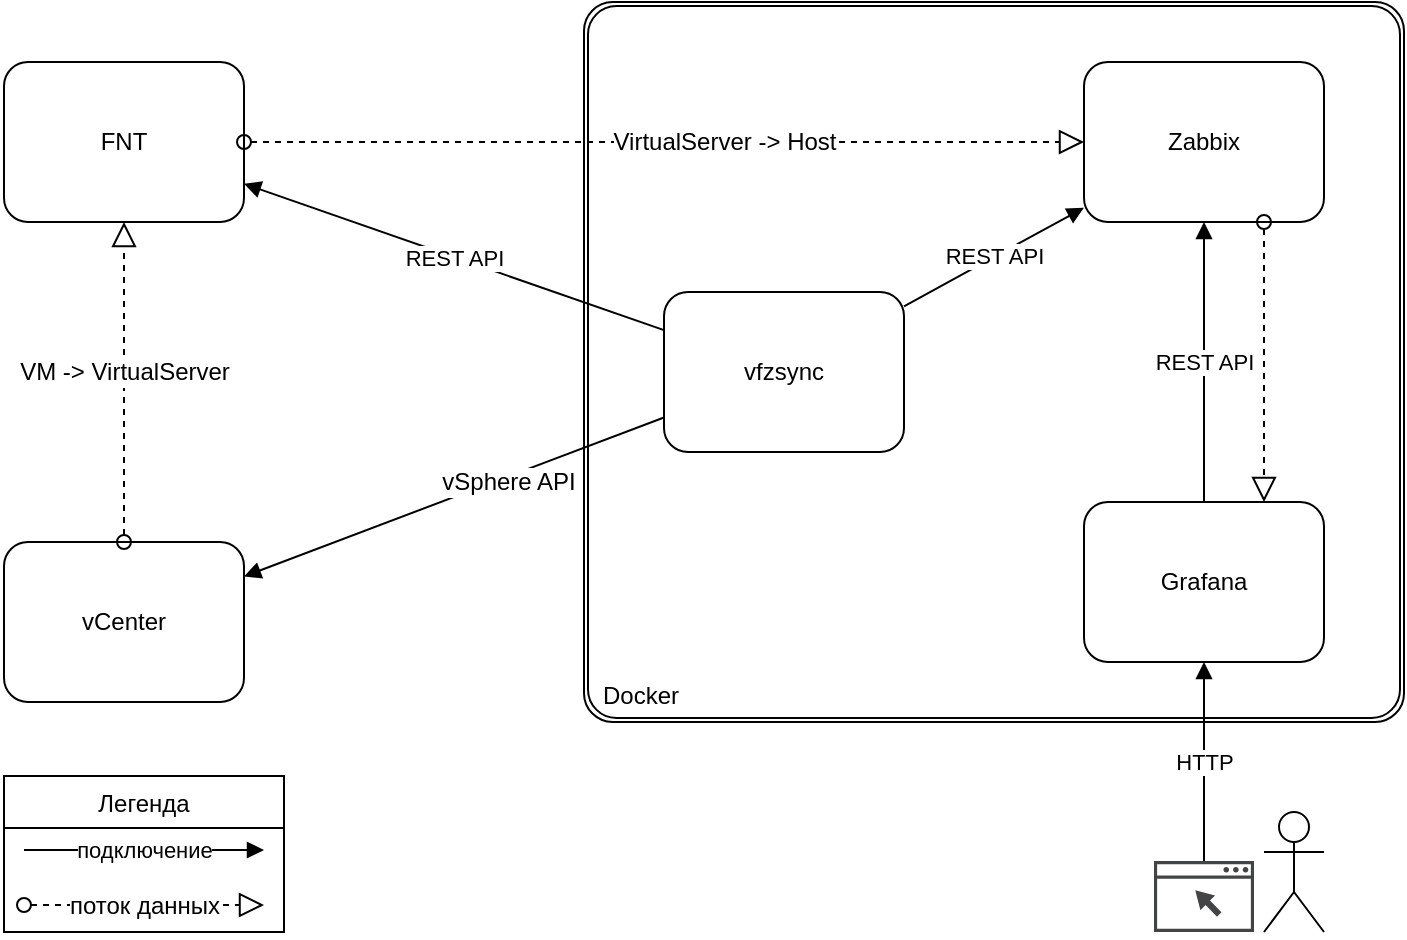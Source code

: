 <mxfile version="12.6.2" type="google" pages="2"><diagram id="kBMLnHoH0fGyqKPTrXCM" name="overview"><mxGraphModel dx="1210" dy="750" grid="1" gridSize="10" guides="1" tooltips="1" connect="1" arrows="1" fold="1" page="1" pageScale="1" pageWidth="827" pageHeight="1169" math="0" shadow="0"><root><mxCell id="0"/><mxCell id="1" parent="0"/><mxCell id="tCXjyRjsgaKL2szv6YyH-23" value="" style="shape=ext;rounded=1;html=1;whiteSpace=wrap;double=1;arcSize=4;" parent="1" vertex="1"><mxGeometry x="330" y="30" width="410" height="360" as="geometry"/></mxCell><mxCell id="tCXjyRjsgaKL2szv6YyH-24" value="Zabbix" style="shape=ext;rounded=1;html=1;whiteSpace=wrap;" parent="1" vertex="1"><mxGeometry x="580" y="60" width="120" height="80" as="geometry"/></mxCell><mxCell id="tCXjyRjsgaKL2szv6YyH-25" value="FNT" style="shape=ext;rounded=1;html=1;whiteSpace=wrap;" parent="1" vertex="1"><mxGeometry x="40" y="60" width="120" height="80" as="geometry"/></mxCell><mxCell id="tCXjyRjsgaKL2szv6YyH-26" value="&lt;div&gt;vCenter&lt;/div&gt;" style="shape=ext;rounded=1;html=1;whiteSpace=wrap;" parent="1" vertex="1"><mxGeometry x="40" y="300" width="120" height="80" as="geometry"/></mxCell><mxCell id="tCXjyRjsgaKL2szv6YyH-27" value="vfzsync" style="shape=ext;rounded=1;html=1;whiteSpace=wrap;" parent="1" vertex="1"><mxGeometry x="370" y="175" width="120" height="80" as="geometry"/></mxCell><mxCell id="tCXjyRjsgaKL2szv6YyH-28" value="" style="endArrow=block;endFill=1;endSize=6;html=1;" parent="1" source="tCXjyRjsgaKL2szv6YyH-27" target="tCXjyRjsgaKL2szv6YyH-26" edge="1"><mxGeometry width="100" relative="1" as="geometry"><mxPoint x="515" y="590" as="sourcePoint"/><mxPoint x="270" y="176.585" as="targetPoint"/></mxGeometry></mxCell><mxCell id="tCXjyRjsgaKL2szv6YyH-29" value="vSphere API" style="text;html=1;align=center;verticalAlign=middle;resizable=0;points=[];labelBackgroundColor=#ffffff;" parent="tCXjyRjsgaKL2szv6YyH-28" vertex="1" connectable="0"><mxGeometry x="-0.248" y="2" relative="1" as="geometry"><mxPoint as="offset"/></mxGeometry></mxCell><mxCell id="tCXjyRjsgaKL2szv6YyH-30" value="REST API" style="endArrow=block;endFill=1;endSize=6;html=1;" parent="1" source="tCXjyRjsgaKL2szv6YyH-27" target="tCXjyRjsgaKL2szv6YyH-25" edge="1"><mxGeometry width="100" relative="1" as="geometry"><mxPoint x="355" y="340" as="sourcePoint"/><mxPoint x="455" y="340" as="targetPoint"/></mxGeometry></mxCell><mxCell id="tCXjyRjsgaKL2szv6YyH-31" value="REST API" style="endArrow=block;endFill=1;endSize=6;html=1;" parent="1" source="tCXjyRjsgaKL2szv6YyH-27" target="tCXjyRjsgaKL2szv6YyH-24" edge="1"><mxGeometry width="100" relative="1" as="geometry"><mxPoint x="847.859" y="350" as="sourcePoint"/><mxPoint x="755.001" y="220" as="targetPoint"/></mxGeometry></mxCell><mxCell id="tCXjyRjsgaKL2szv6YyH-32" value="" style="startArrow=oval;startFill=0;startSize=7;endArrow=block;endFill=0;endSize=10;dashed=1;html=1;" parent="1" source="tCXjyRjsgaKL2szv6YyH-25" target="tCXjyRjsgaKL2szv6YyH-24" edge="1"><mxGeometry width="100" relative="1" as="geometry"><mxPoint x="425" y="259.5" as="sourcePoint"/><mxPoint x="525" y="259.5" as="targetPoint"/></mxGeometry></mxCell><mxCell id="tCXjyRjsgaKL2szv6YyH-33" value="&lt;div&gt;VirtualServer -&amp;gt; Host&lt;/div&gt;" style="text;html=1;align=center;verticalAlign=middle;resizable=0;points=[];labelBackgroundColor=#ffffff;" parent="tCXjyRjsgaKL2szv6YyH-32" vertex="1" connectable="0"><mxGeometry x="0.064" y="-4" relative="1" as="geometry"><mxPoint x="16" y="-4" as="offset"/></mxGeometry></mxCell><mxCell id="tCXjyRjsgaKL2szv6YyH-34" value="" style="startArrow=oval;startFill=0;startSize=7;endArrow=block;endFill=0;endSize=10;dashed=1;html=1;" parent="1" source="tCXjyRjsgaKL2szv6YyH-26" target="tCXjyRjsgaKL2szv6YyH-25" edge="1"><mxGeometry width="100" relative="1" as="geometry"><mxPoint x="235" y="770" as="sourcePoint"/><mxPoint x="335" y="770" as="targetPoint"/></mxGeometry></mxCell><mxCell id="tCXjyRjsgaKL2szv6YyH-35" value="VM -&amp;gt; VirtualServer" style="text;html=1;align=center;verticalAlign=middle;resizable=0;points=[];labelBackgroundColor=#ffffff;" parent="tCXjyRjsgaKL2szv6YyH-34" vertex="1" connectable="0"><mxGeometry x="-0.147" relative="1" as="geometry"><mxPoint y="-17" as="offset"/></mxGeometry></mxCell><mxCell id="tCXjyRjsgaKL2szv6YyH-36" value="Grafana" style="shape=ext;rounded=1;html=1;whiteSpace=wrap;" parent="1" vertex="1"><mxGeometry x="580" y="280" width="120" height="80" as="geometry"/></mxCell><mxCell id="tCXjyRjsgaKL2szv6YyH-37" value="REST API" style="endArrow=block;endFill=1;endSize=6;html=1;" parent="1" source="tCXjyRjsgaKL2szv6YyH-36" target="tCXjyRjsgaKL2szv6YyH-24" edge="1"><mxGeometry width="100" relative="1" as="geometry"><mxPoint x="744.995" y="400" as="sourcePoint"/><mxPoint x="860.785" y="290" as="targetPoint"/></mxGeometry></mxCell><mxCell id="tCXjyRjsgaKL2szv6YyH-38" value="" style="startArrow=oval;startFill=0;startSize=7;endArrow=block;endFill=0;endSize=10;dashed=1;html=1;exitX=0.75;exitY=1;exitDx=0;exitDy=0;entryX=0.75;entryY=0;entryDx=0;entryDy=0;" parent="1" source="tCXjyRjsgaKL2szv6YyH-24" target="tCXjyRjsgaKL2szv6YyH-36" edge="1"><mxGeometry width="100" relative="1" as="geometry"><mxPoint x="795" y="420" as="sourcePoint"/><mxPoint x="1075" y="420" as="targetPoint"/></mxGeometry></mxCell><mxCell id="tCXjyRjsgaKL2szv6YyH-39" value="Docker" style="text;html=1;align=center;verticalAlign=middle;resizable=0;points=[];autosize=1;" parent="1" vertex="1"><mxGeometry x="333" y="367" width="50" height="20" as="geometry"/></mxCell><mxCell id="a-4zXW2z0kuawrWIGzVR-3" value="" style="group" parent="1" vertex="1" connectable="0"><mxGeometry x="40" y="417" width="140" height="78" as="geometry"/></mxCell><mxCell id="a-4zXW2z0kuawrWIGzVR-1" value="" style="group" parent="a-4zXW2z0kuawrWIGzVR-3" vertex="1" connectable="0"><mxGeometry width="140" height="78" as="geometry"/></mxCell><mxCell id="tCXjyRjsgaKL2szv6YyH-59" value="Легенда" style="swimlane;fontStyle=0;childLayout=stackLayout;horizontal=1;startSize=26;fillColor=none;horizontalStack=0;resizeParent=1;resizeParentMax=0;resizeLast=0;collapsible=1;marginBottom=0;" parent="a-4zXW2z0kuawrWIGzVR-1" vertex="1"><mxGeometry width="140" height="78" as="geometry"/></mxCell><mxCell id="tCXjyRjsgaKL2szv6YyH-61" value=" " style="text;strokeColor=none;fillColor=none;align=left;verticalAlign=top;spacingLeft=4;spacingRight=4;overflow=hidden;rotatable=0;points=[[0,0.5],[1,0.5]];portConstraint=eastwest;" parent="tCXjyRjsgaKL2szv6YyH-59" vertex="1"><mxGeometry y="26" width="140" height="26" as="geometry"/></mxCell><mxCell id="tCXjyRjsgaKL2szv6YyH-60" value=" " style="text;strokeColor=none;fillColor=none;align=left;verticalAlign=top;spacingLeft=4;spacingRight=4;overflow=hidden;rotatable=0;points=[[0,0.5],[1,0.5]];portConstraint=eastwest;" parent="tCXjyRjsgaKL2szv6YyH-59" vertex="1"><mxGeometry y="52" width="140" height="26" as="geometry"/></mxCell><mxCell id="tCXjyRjsgaKL2szv6YyH-63" value="" style="startArrow=oval;startFill=0;startSize=7;endArrow=block;endFill=0;endSize=10;dashed=1;html=1;" parent="tCXjyRjsgaKL2szv6YyH-59" edge="1"><mxGeometry width="100" relative="1" as="geometry"><mxPoint x="10" y="64.5" as="sourcePoint"/><mxPoint x="130" y="64.5" as="targetPoint"/><Array as="points"><mxPoint x="90" y="64.5"/></Array></mxGeometry></mxCell><mxCell id="tCXjyRjsgaKL2szv6YyH-64" value="&lt;div&gt;поток данных&lt;br&gt;&lt;/div&gt;" style="text;html=1;align=center;verticalAlign=middle;resizable=0;points=[];labelBackgroundColor=#ffffff;" parent="tCXjyRjsgaKL2szv6YyH-63" vertex="1" connectable="0"><mxGeometry x="0.064" y="-4" relative="1" as="geometry"><mxPoint x="-4" y="-3.5" as="offset"/></mxGeometry></mxCell><mxCell id="tCXjyRjsgaKL2szv6YyH-62" value="подключение" style="endArrow=block;endFill=1;endSize=6;html=1;" parent="a-4zXW2z0kuawrWIGzVR-1" edge="1"><mxGeometry width="100" relative="1" as="geometry"><mxPoint x="9.995" y="37" as="sourcePoint"/><mxPoint x="130" y="37" as="targetPoint"/></mxGeometry></mxCell><mxCell id="a-4zXW2z0kuawrWIGzVR-8" value="" style="pointerEvents=1;shadow=0;dashed=0;html=1;strokeColor=none;fillColor=#434445;aspect=fixed;labelPosition=center;verticalLabelPosition=bottom;verticalAlign=top;align=center;outlineConnect=0;shape=mxgraph.vvd.web_browser;" parent="1" vertex="1"><mxGeometry x="615" y="459.5" width="50" height="35.5" as="geometry"/></mxCell><mxCell id="a-4zXW2z0kuawrWIGzVR-9" value="HTTP" style="endArrow=block;endFill=1;endSize=6;html=1;" parent="1" source="a-4zXW2z0kuawrWIGzVR-8" target="tCXjyRjsgaKL2szv6YyH-36" edge="1"><mxGeometry width="100" relative="1" as="geometry"><mxPoint x="420" y="740" as="sourcePoint"/><mxPoint x="420" y="600" as="targetPoint"/></mxGeometry></mxCell><mxCell id="a-4zXW2z0kuawrWIGzVR-10" value="" style="shape=umlActor;verticalLabelPosition=bottom;labelBackgroundColor=#ffffff;verticalAlign=top;html=1;outlineConnect=0;" parent="1" vertex="1"><mxGeometry x="670" y="435" width="30" height="60" as="geometry"/></mxCell></root></mxGraphModel></diagram><diagram id="nMHQk8aLWOEc5OE7DI9P" name="docker"><mxGraphModel dx="1210" dy="750" grid="1" gridSize="10" guides="1" tooltips="1" connect="1" arrows="1" fold="1" page="1" pageScale="1" pageWidth="827" pageHeight="1169" math="0" shadow="0"><root><mxCell id="2l2-VKH24WZVzwph6_p1-0"/><mxCell id="2l2-VKH24WZVzwph6_p1-1" parent="2l2-VKH24WZVzwph6_p1-0"/><mxCell id="bLu73ynDxHAnn4g8je_y-1" value="" style="group" vertex="1" connectable="0" parent="2l2-VKH24WZVzwph6_p1-1"><mxGeometry x="40" y="140" width="540" height="390" as="geometry"/></mxCell><mxCell id="2l2-VKH24WZVzwph6_p1-2" value="" style="shape=ext;rounded=1;html=1;whiteSpace=wrap;double=1;arcSize=4;" vertex="1" parent="bLu73ynDxHAnn4g8je_y-1"><mxGeometry width="540" height="390" as="geometry"/></mxCell><mxCell id="bLu73ynDxHAnn4g8je_y-0" value="Docker" style="text;html=1;align=center;verticalAlign=middle;resizable=0;points=[];autosize=1;" vertex="1" parent="bLu73ynDxHAnn4g8je_y-1"><mxGeometry x="3.878" y="365.083" width="50" height="20" as="geometry"/></mxCell><mxCell id="psTyYzIDlp9Y-oxTlmsj-4" value="grafana" style="rounded=1;whiteSpace=wrap;html=1;" vertex="1" parent="bLu73ynDxHAnn4g8je_y-1"><mxGeometry x="390" y="160" width="120" height="60" as="geometry"/></mxCell><mxCell id="psTyYzIDlp9Y-oxTlmsj-3" value="postgres-server" style="rounded=1;whiteSpace=wrap;html=1;" vertex="1" parent="bLu73ynDxHAnn4g8je_y-1"><mxGeometry x="390" y="280" width="120" height="60" as="geometry"/></mxCell><mxCell id="bLu73ynDxHAnn4g8je_y-2" value="vfzsync" style="rounded=1;whiteSpace=wrap;html=1;" vertex="1" parent="2l2-VKH24WZVzwph6_p1-1"><mxGeometry x="70" y="300" width="120" height="60" as="geometry"/></mxCell><mxCell id="psTyYzIDlp9Y-oxTlmsj-0" value="zabbix-server" style="rounded=1;whiteSpace=wrap;html=1;" vertex="1" parent="2l2-VKH24WZVzwph6_p1-1"><mxGeometry x="250" y="420" width="120" height="60" as="geometry"/></mxCell><mxCell id="psTyYzIDlp9Y-oxTlmsj-1" value="zabbix-proxy-sqlite3-vpoller" style="rounded=1;whiteSpace=wrap;html=1;" vertex="1" parent="2l2-VKH24WZVzwph6_p1-1"><mxGeometry x="70" y="420" width="120" height="60" as="geometry"/></mxCell><mxCell id="psTyYzIDlp9Y-oxTlmsj-2" value="zabbix-web-apache-pgsql" style="rounded=1;whiteSpace=wrap;html=1;" vertex="1" parent="2l2-VKH24WZVzwph6_p1-1"><mxGeometry x="250" y="300" width="120" height="60" as="geometry"/></mxCell><mxCell id="psTyYzIDlp9Y-oxTlmsj-5" value="nginx" style="rounded=1;whiteSpace=wrap;html=1;" vertex="1" parent="2l2-VKH24WZVzwph6_p1-1"><mxGeometry x="250" y="180" width="120" height="60" as="geometry"/></mxCell><mxCell id="psTyYzIDlp9Y-oxTlmsj-7" value="" style="endArrow=classic;html=1;" edge="1" parent="2l2-VKH24WZVzwph6_p1-1" source="psTyYzIDlp9Y-oxTlmsj-0" target="psTyYzIDlp9Y-oxTlmsj-3"><mxGeometry width="50" height="50" relative="1" as="geometry"><mxPoint x="335" y="740" as="sourcePoint"/><mxPoint x="385" y="690" as="targetPoint"/></mxGeometry></mxCell><mxCell id="psTyYzIDlp9Y-oxTlmsj-8" value="" style="endArrow=classic;html=1;" edge="1" parent="2l2-VKH24WZVzwph6_p1-1" source="bLu73ynDxHAnn4g8je_y-2" target="psTyYzIDlp9Y-oxTlmsj-2"><mxGeometry width="50" height="50" relative="1" as="geometry"><mxPoint x="265" y="420" as="sourcePoint"/><mxPoint x="315" y="370" as="targetPoint"/></mxGeometry></mxCell><mxCell id="psTyYzIDlp9Y-oxTlmsj-10" value="" style="endArrow=classic;html=1;" edge="1" parent="2l2-VKH24WZVzwph6_p1-1" source="bLu73ynDxHAnn4g8je_y-2" target="psTyYzIDlp9Y-oxTlmsj-1"><mxGeometry width="50" height="50" relative="1" as="geometry"><mxPoint x="695" y="570" as="sourcePoint"/><mxPoint x="745" y="520" as="targetPoint"/></mxGeometry></mxCell><mxCell id="psTyYzIDlp9Y-oxTlmsj-11" value="" style="endArrow=classic;html=1;" edge="1" parent="2l2-VKH24WZVzwph6_p1-1" source="psTyYzIDlp9Y-oxTlmsj-2" target="psTyYzIDlp9Y-oxTlmsj-0"><mxGeometry width="50" height="50" relative="1" as="geometry"><mxPoint x="415" y="330" as="sourcePoint"/><mxPoint x="465" y="280" as="targetPoint"/></mxGeometry></mxCell><mxCell id="psTyYzIDlp9Y-oxTlmsj-12" value="" style="endArrow=classic;html=1;" edge="1" parent="2l2-VKH24WZVzwph6_p1-1" source="psTyYzIDlp9Y-oxTlmsj-4" target="psTyYzIDlp9Y-oxTlmsj-2"><mxGeometry width="50" height="50" relative="1" as="geometry"><mxPoint x="385" y="560" as="sourcePoint"/><mxPoint x="435" y="510" as="targetPoint"/></mxGeometry></mxCell><mxCell id="psTyYzIDlp9Y-oxTlmsj-14" value="" style="endArrow=classic;html=1;" edge="1" parent="2l2-VKH24WZVzwph6_p1-1" source="psTyYzIDlp9Y-oxTlmsj-5" target="psTyYzIDlp9Y-oxTlmsj-2"><mxGeometry width="50" height="50" relative="1" as="geometry"><mxPoint x="170" y="440" as="sourcePoint"/><mxPoint x="220" y="390" as="targetPoint"/></mxGeometry></mxCell><mxCell id="psTyYzIDlp9Y-oxTlmsj-15" value="" style="endArrow=classic;html=1;" edge="1" parent="2l2-VKH24WZVzwph6_p1-1" source="psTyYzIDlp9Y-oxTlmsj-5" target="psTyYzIDlp9Y-oxTlmsj-4"><mxGeometry width="50" height="50" relative="1" as="geometry"><mxPoint x="220" y="270" as="sourcePoint"/><mxPoint x="270" y="220" as="targetPoint"/></mxGeometry></mxCell><mxCell id="psTyYzIDlp9Y-oxTlmsj-16" value="" style="endArrow=classic;html=1;" edge="1" parent="2l2-VKH24WZVzwph6_p1-1" source="psTyYzIDlp9Y-oxTlmsj-2" target="psTyYzIDlp9Y-oxTlmsj-3"><mxGeometry width="50" height="50" relative="1" as="geometry"><mxPoint x="160" y="420" as="sourcePoint"/><mxPoint x="210" y="370" as="targetPoint"/></mxGeometry></mxCell><mxCell id="W1gXSVf21wRovqvqdrvs-0" value="" style="pointerEvents=1;shadow=0;dashed=0;html=1;strokeColor=none;fillColor=#434445;aspect=fixed;labelPosition=center;verticalLabelPosition=bottom;verticalAlign=top;align=center;outlineConnect=0;shape=mxgraph.vvd.web_browser;" vertex="1" parent="2l2-VKH24WZVzwph6_p1-1"><mxGeometry x="274.79" y="50" width="70.42" height="50" as="geometry"/></mxCell><mxCell id="W1gXSVf21wRovqvqdrvs-1" value="" style="shape=umlActor;verticalLabelPosition=bottom;labelBackgroundColor=#ffffff;verticalAlign=top;html=1;outlineConnect=0;" vertex="1" parent="2l2-VKH24WZVzwph6_p1-1"><mxGeometry x="230" y="40" width="30" height="60" as="geometry"/></mxCell><mxCell id="W1gXSVf21wRovqvqdrvs-2" value="" style="endArrow=classic;html=1;" edge="1" parent="2l2-VKH24WZVzwph6_p1-1" source="W1gXSVf21wRovqvqdrvs-0" target="psTyYzIDlp9Y-oxTlmsj-5"><mxGeometry width="50" height="50" relative="1" as="geometry"><mxPoint x="100" y="180" as="sourcePoint"/><mxPoint x="150" y="130" as="targetPoint"/></mxGeometry></mxCell><mxCell id="W1gXSVf21wRovqvqdrvs-3" value="" style="endArrow=classic;html=1;" edge="1" parent="2l2-VKH24WZVzwph6_p1-1" source="psTyYzIDlp9Y-oxTlmsj-5" target="bLu73ynDxHAnn4g8je_y-2"><mxGeometry width="50" height="50" relative="1" as="geometry"><mxPoint x="90" y="350" as="sourcePoint"/><mxPoint x="140" y="300" as="targetPoint"/></mxGeometry></mxCell><mxCell id="W1gXSVf21wRovqvqdrvs-4" value="" style="endArrow=classic;html=1;" edge="1" parent="2l2-VKH24WZVzwph6_p1-1" source="psTyYzIDlp9Y-oxTlmsj-0" target="psTyYzIDlp9Y-oxTlmsj-1"><mxGeometry width="50" height="50" relative="1" as="geometry"><mxPoint x="120" y="480" as="sourcePoint"/><mxPoint x="170" y="430" as="targetPoint"/></mxGeometry></mxCell></root></mxGraphModel></diagram></mxfile>